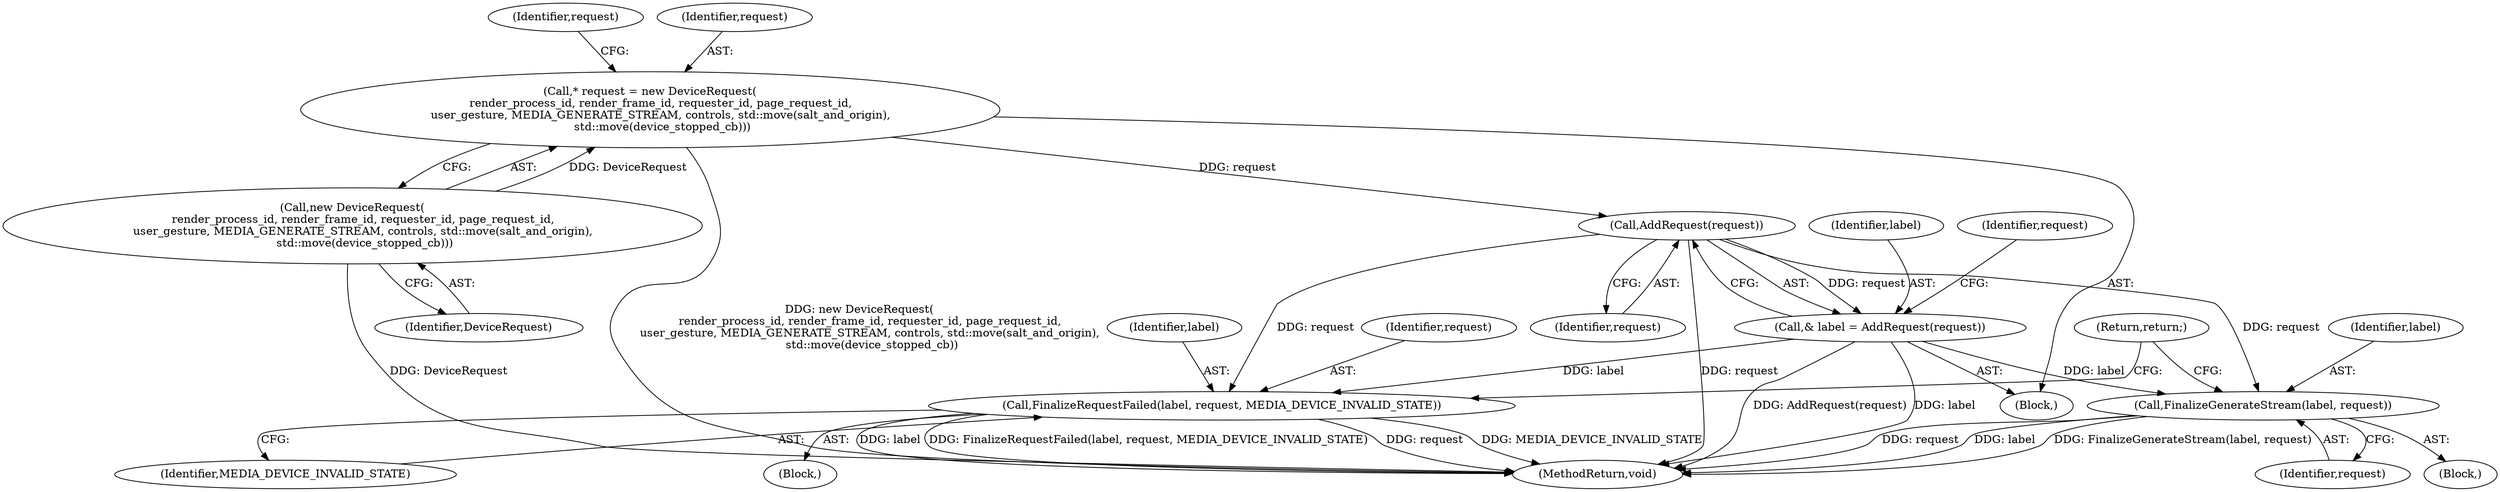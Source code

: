 digraph "0_Chrome_971548cdca2d4c0a6fedd3db0c94372c2a27eac3_13@pointer" {
"1000119" [label="(Call,* request = new DeviceRequest(\n      render_process_id, render_frame_id, requester_id, page_request_id,\n      user_gesture, MEDIA_GENERATE_STREAM, controls, std::move(salt_and_origin),\n       std::move(device_stopped_cb)))"];
"1000121" [label="(Call,new DeviceRequest(\n      render_process_id, render_frame_id, requester_id, page_request_id,\n      user_gesture, MEDIA_GENERATE_STREAM, controls, std::move(salt_and_origin),\n       std::move(device_stopped_cb)))"];
"1000132" [label="(Call,AddRequest(request))"];
"1000130" [label="(Call,& label = AddRequest(request))"];
"1000147" [label="(Call,FinalizeGenerateStream(label, request))"];
"1000152" [label="(Call,FinalizeRequestFailed(label, request, MEDIA_DEVICE_INVALID_STATE))"];
"1000154" [label="(Identifier,request)"];
"1000119" [label="(Call,* request = new DeviceRequest(\n      render_process_id, render_frame_id, requester_id, page_request_id,\n      user_gesture, MEDIA_GENERATE_STREAM, controls, std::move(salt_and_origin),\n       std::move(device_stopped_cb)))"];
"1000153" [label="(Identifier,label)"];
"1000156" [label="(Return,return;)"];
"1000155" [label="(Identifier,MEDIA_DEVICE_INVALID_STATE)"];
"1000136" [label="(Identifier,request)"];
"1000151" [label="(Block,)"];
"1000147" [label="(Call,FinalizeGenerateStream(label, request))"];
"1000111" [label="(Block,)"];
"1000131" [label="(Identifier,label)"];
"1000133" [label="(Identifier,request)"];
"1000149" [label="(Identifier,request)"];
"1000122" [label="(Identifier,DeviceRequest)"];
"1000152" [label="(Call,FinalizeRequestFailed(label, request, MEDIA_DEVICE_INVALID_STATE))"];
"1000132" [label="(Call,AddRequest(request))"];
"1000125" [label="(Identifier,request)"];
"1000158" [label="(MethodReturn,void)"];
"1000120" [label="(Identifier,request)"];
"1000148" [label="(Identifier,label)"];
"1000146" [label="(Block,)"];
"1000130" [label="(Call,& label = AddRequest(request))"];
"1000121" [label="(Call,new DeviceRequest(\n      render_process_id, render_frame_id, requester_id, page_request_id,\n      user_gesture, MEDIA_GENERATE_STREAM, controls, std::move(salt_and_origin),\n       std::move(device_stopped_cb)))"];
"1000119" -> "1000111"  [label="AST: "];
"1000119" -> "1000121"  [label="CFG: "];
"1000120" -> "1000119"  [label="AST: "];
"1000121" -> "1000119"  [label="AST: "];
"1000125" -> "1000119"  [label="CFG: "];
"1000119" -> "1000158"  [label="DDG: new DeviceRequest(\n      render_process_id, render_frame_id, requester_id, page_request_id,\n      user_gesture, MEDIA_GENERATE_STREAM, controls, std::move(salt_and_origin),\n       std::move(device_stopped_cb))"];
"1000121" -> "1000119"  [label="DDG: DeviceRequest"];
"1000119" -> "1000132"  [label="DDG: request"];
"1000121" -> "1000122"  [label="CFG: "];
"1000122" -> "1000121"  [label="AST: "];
"1000121" -> "1000158"  [label="DDG: DeviceRequest"];
"1000132" -> "1000130"  [label="AST: "];
"1000132" -> "1000133"  [label="CFG: "];
"1000133" -> "1000132"  [label="AST: "];
"1000130" -> "1000132"  [label="CFG: "];
"1000132" -> "1000158"  [label="DDG: request"];
"1000132" -> "1000130"  [label="DDG: request"];
"1000132" -> "1000147"  [label="DDG: request"];
"1000132" -> "1000152"  [label="DDG: request"];
"1000130" -> "1000111"  [label="AST: "];
"1000131" -> "1000130"  [label="AST: "];
"1000136" -> "1000130"  [label="CFG: "];
"1000130" -> "1000158"  [label="DDG: AddRequest(request)"];
"1000130" -> "1000158"  [label="DDG: label"];
"1000130" -> "1000147"  [label="DDG: label"];
"1000130" -> "1000152"  [label="DDG: label"];
"1000147" -> "1000146"  [label="AST: "];
"1000147" -> "1000149"  [label="CFG: "];
"1000148" -> "1000147"  [label="AST: "];
"1000149" -> "1000147"  [label="AST: "];
"1000156" -> "1000147"  [label="CFG: "];
"1000147" -> "1000158"  [label="DDG: FinalizeGenerateStream(label, request)"];
"1000147" -> "1000158"  [label="DDG: request"];
"1000147" -> "1000158"  [label="DDG: label"];
"1000152" -> "1000151"  [label="AST: "];
"1000152" -> "1000155"  [label="CFG: "];
"1000153" -> "1000152"  [label="AST: "];
"1000154" -> "1000152"  [label="AST: "];
"1000155" -> "1000152"  [label="AST: "];
"1000156" -> "1000152"  [label="CFG: "];
"1000152" -> "1000158"  [label="DDG: FinalizeRequestFailed(label, request, MEDIA_DEVICE_INVALID_STATE)"];
"1000152" -> "1000158"  [label="DDG: request"];
"1000152" -> "1000158"  [label="DDG: MEDIA_DEVICE_INVALID_STATE"];
"1000152" -> "1000158"  [label="DDG: label"];
}
